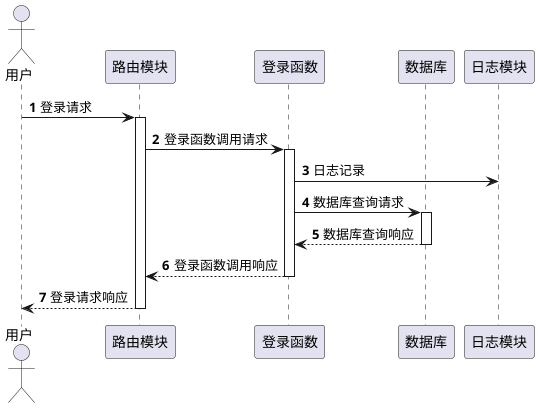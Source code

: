 @startuml
'https://plantuml.com/sequence-diagram

autonumber

actor 用户 as general
participant 路由模块 as router
participant 登录函数 as validate
participant 数据库 as database
participant 日志模块 as log



general -> router++: 登录请求
router -> validate++: 登录函数调用请求
validate -> log: 日志记录
validate -> database++: 数据库查询请求
database --> validate--: 数据库查询响应
validate --> router--: 登录函数调用响应
router ---> general--: 登录请求响应
@enduml